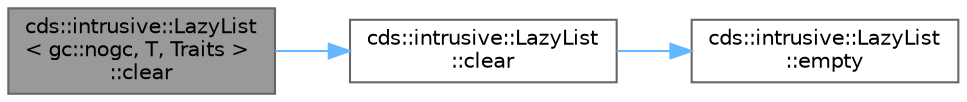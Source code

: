 digraph "cds::intrusive::LazyList&lt; gc::nogc, T, Traits &gt;::clear"
{
 // LATEX_PDF_SIZE
  bgcolor="transparent";
  edge [fontname=Helvetica,fontsize=10,labelfontname=Helvetica,labelfontsize=10];
  node [fontname=Helvetica,fontsize=10,shape=box,height=0.2,width=0.4];
  rankdir="LR";
  Node1 [id="Node000001",label="cds::intrusive::LazyList\l\< gc::nogc, T, Traits \>\l::clear",height=0.2,width=0.4,color="gray40", fillcolor="grey60", style="filled", fontcolor="black",tooltip="Clears the list using default disposer"];
  Node1 -> Node2 [id="edge1_Node000001_Node000002",color="steelblue1",style="solid",tooltip=" "];
  Node2 [id="Node000002",label="cds::intrusive::LazyList\l::clear",height=0.2,width=0.4,color="grey40", fillcolor="white", style="filled",URL="$classcds_1_1intrusive_1_1_lazy_list.html#a2c6b0baff5e117d0345b6fcbbf24dda1",tooltip="Clears the list"];
  Node2 -> Node3 [id="edge2_Node000002_Node000003",color="steelblue1",style="solid",tooltip=" "];
  Node3 [id="Node000003",label="cds::intrusive::LazyList\l::empty",height=0.2,width=0.4,color="grey40", fillcolor="white", style="filled",URL="$classcds_1_1intrusive_1_1_lazy_list.html#a93890fdab491a6a98f1907ebb55c7855",tooltip="Checks if the list is empty"];
}
